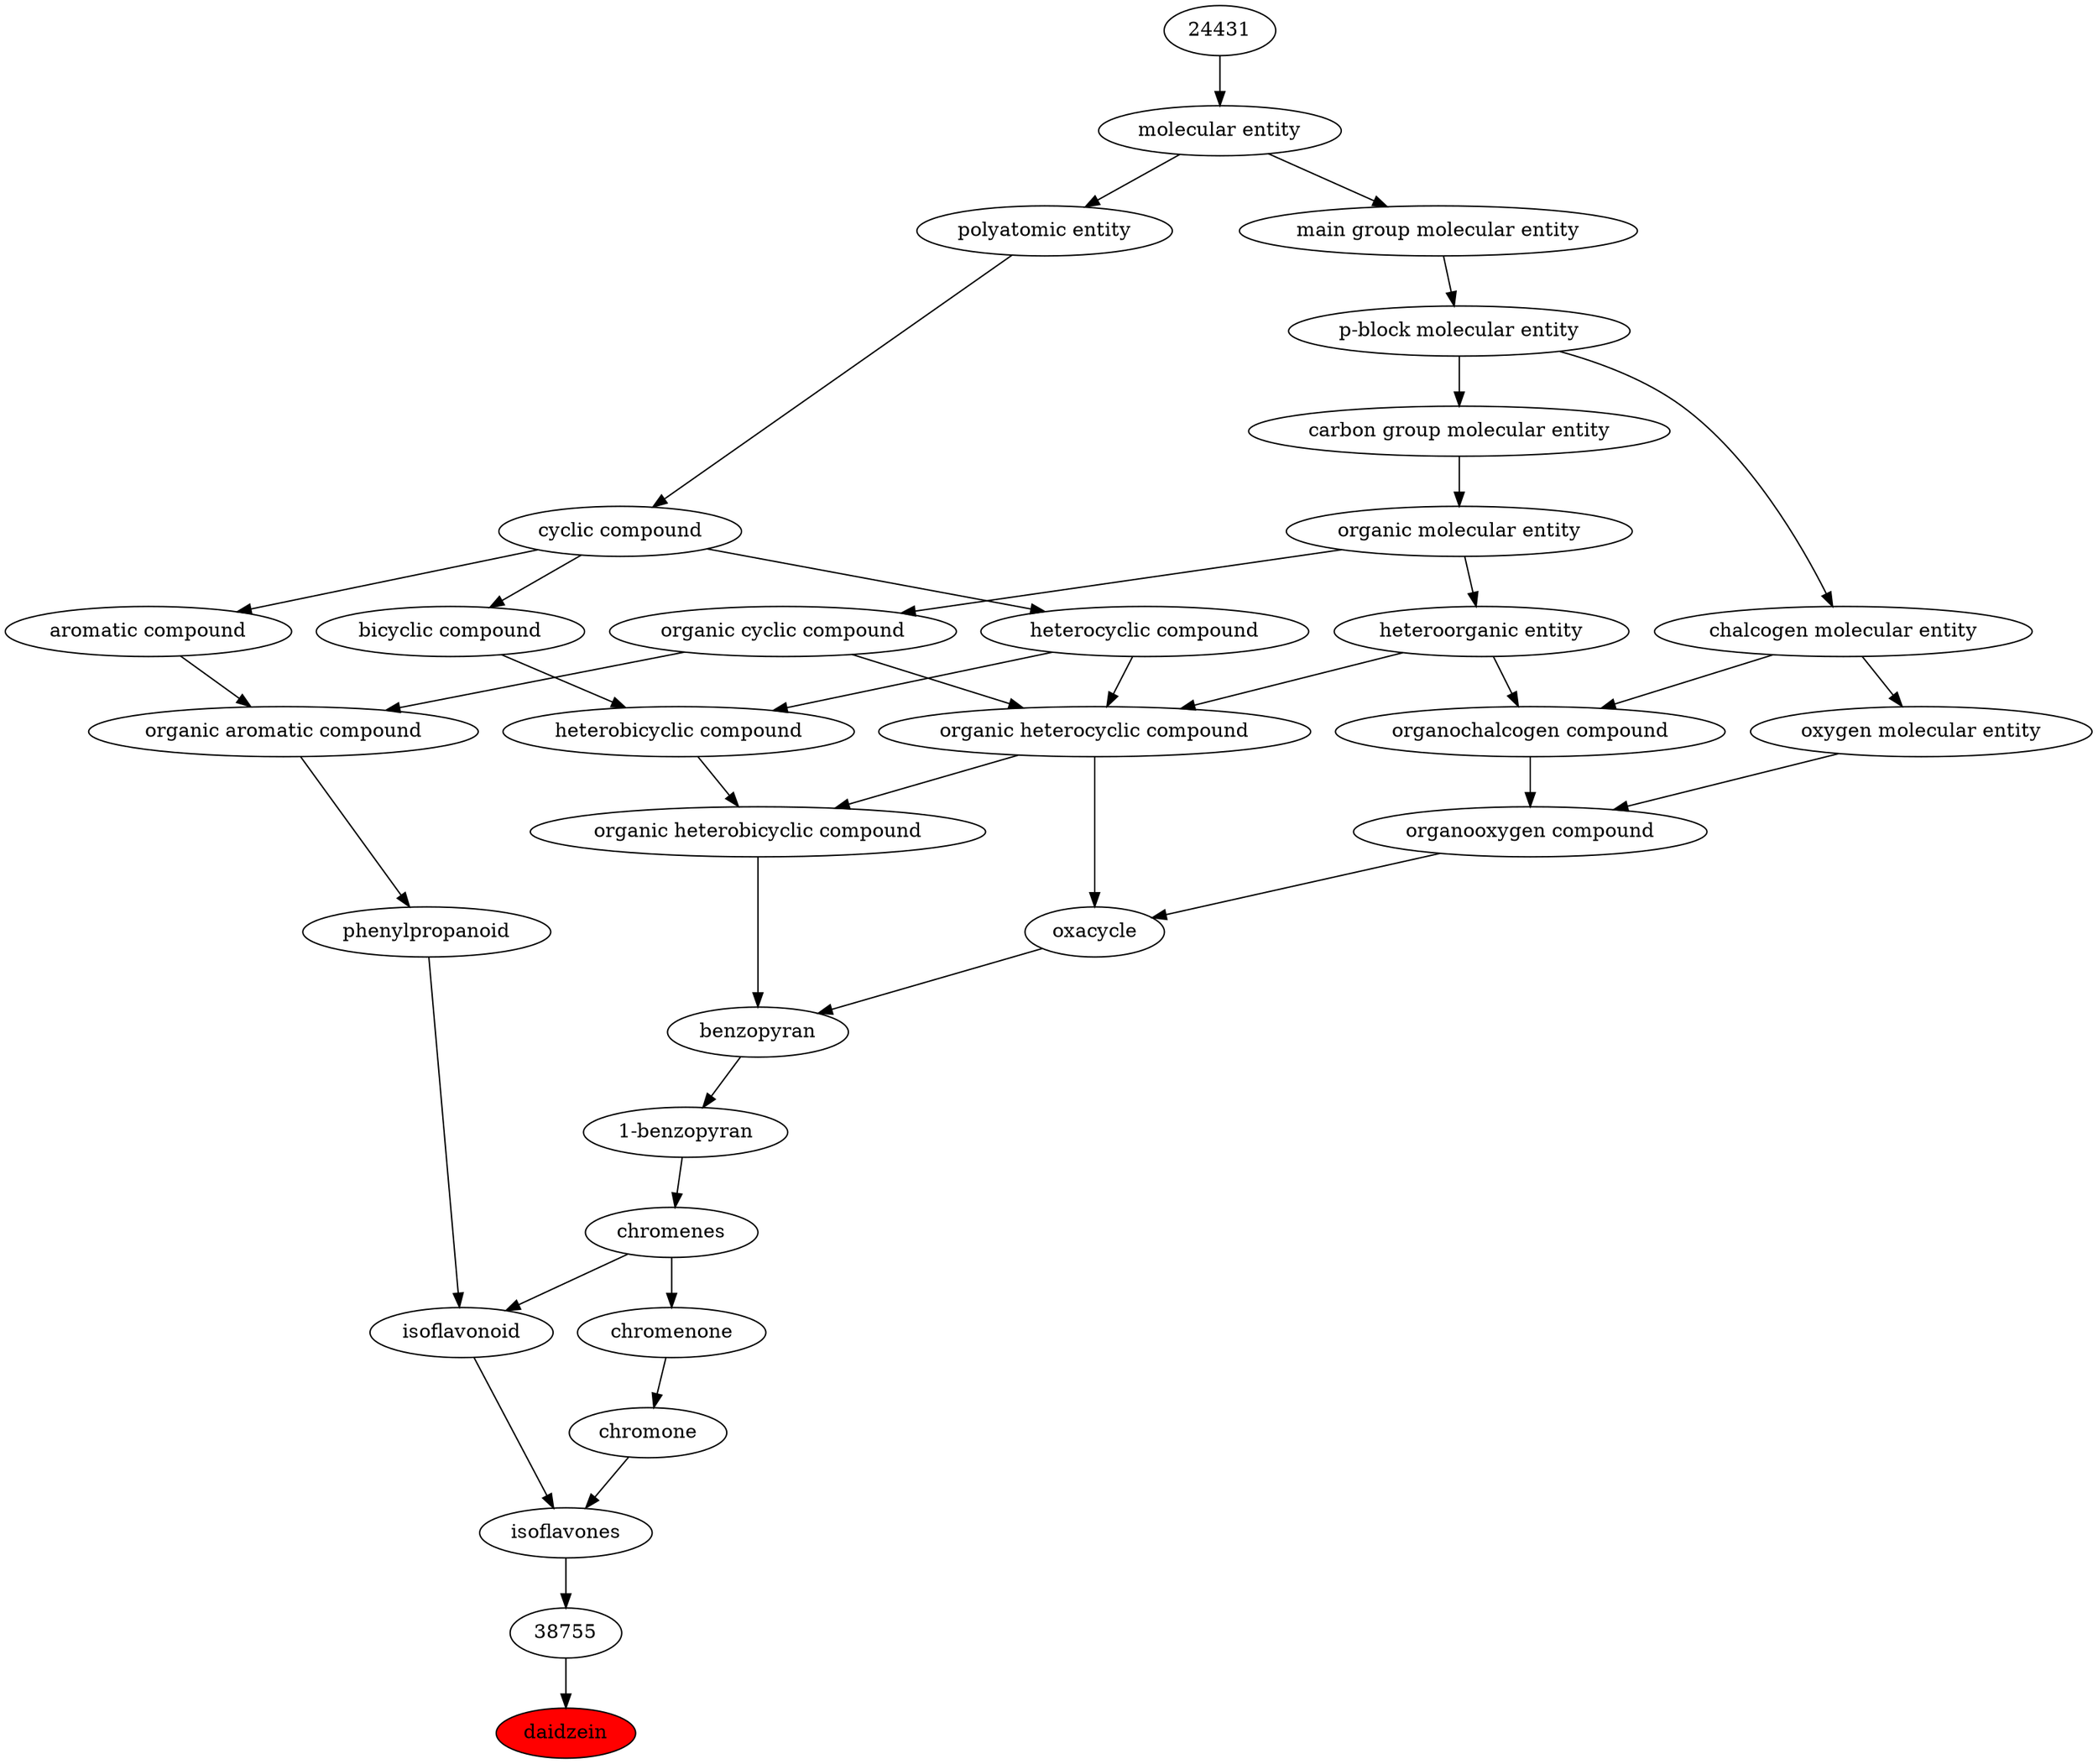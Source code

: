 digraph tree{ 
28197 [label="daidzein" fillcolor=red style=filled]
38755 -> 28197
38755 [label="38755"]
38757 -> 38755
38757 [label="isoflavones"]
23238 -> 38757
50753 -> 38757
23238 [label="chromone"]
38445 -> 23238
50753 [label="isoflavonoid"]
26004 -> 50753
23232 -> 50753
38445 [label="chromenone"]
23232 -> 38445
26004 [label="phenylpropanoid"]
33659 -> 26004
23232 [label="chromenes"]
38443 -> 23232
33659 [label="organic aromatic compound"]
33832 -> 33659
33655 -> 33659
38443 [label="1-benzopyran"]
22727 -> 38443
33832 [label="organic cyclic compound"]
50860 -> 33832
33655 [label="aromatic compound"]
33595 -> 33655
22727 [label="benzopyran"]
38104 -> 22727
27171 -> 22727
50860 [label="organic molecular entity"]
33582 -> 50860
33595 [label="cyclic compound"]
36357 -> 33595
38104 [label="oxacycle"]
24532 -> 38104
36963 -> 38104
27171 [label="organic heterobicyclic compound"]
33672 -> 27171
24532 -> 27171
33582 [label="carbon group molecular entity"]
33675 -> 33582
36357 [label="polyatomic entity"]
23367 -> 36357
24532 [label="organic heterocyclic compound"]
33285 -> 24532
33832 -> 24532
5686 -> 24532
36963 [label="organooxygen compound"]
36962 -> 36963
25806 -> 36963
33672 [label="heterobicyclic compound"]
33636 -> 33672
5686 -> 33672
33675 [label="p-block molecular entity"]
33579 -> 33675
23367 [label="molecular entity"]
24431 -> 23367
33285 [label="heteroorganic entity"]
50860 -> 33285
5686 [label="heterocyclic compound"]
33595 -> 5686
36962 [label="organochalcogen compound"]
33285 -> 36962
33304 -> 36962
25806 [label="oxygen molecular entity"]
33304 -> 25806
33636 [label="bicyclic compound"]
33595 -> 33636
33579 [label="main group molecular entity"]
23367 -> 33579
24431 [label="24431"]
33304 [label="chalcogen molecular entity"]
33675 -> 33304
}